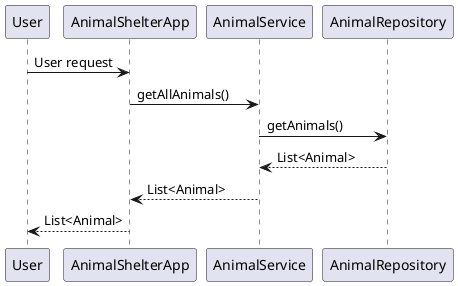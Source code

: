 @startuml

User -> AnimalShelterApp : User request
AnimalShelterApp -> AnimalService : getAllAnimals()
AnimalService -> AnimalRepository : getAnimals()

AnimalService <-- AnimalRepository : List<Animal>
AnimalShelterApp <-- AnimalService : List<Animal>
User <-- AnimalShelterApp : List<Animal>

@enduml
